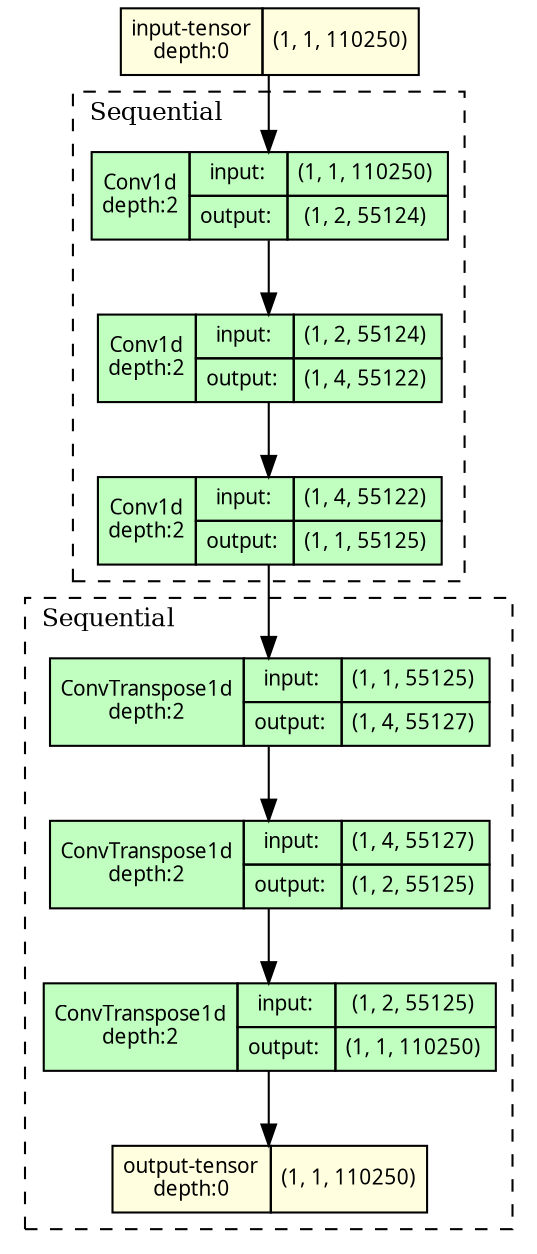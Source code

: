 strict digraph model {
	graph [ordering=in rankdir=TB size="12.0,12.0"]
	node [align=left fontname="Linux libertine" fontsize=10 height=0.2 margin=0 ranksep=0.1 shape=plaintext style=filled]
	edge [fontsize=10]
	0 [label=<
                    <TABLE BORDER="0" CELLBORDER="1"
                    CELLSPACING="0" CELLPADDING="4">
                        <TR><TD>input-tensor<BR/>depth:0</TD><TD>(1, 1, 110250)</TD></TR>
                    </TABLE>> fillcolor=lightyellow]
	subgraph cluster_2 {
		fontsize=12 label=Sequential labeljust=l style=dashed
		1 [label=<
                    <TABLE BORDER="0" CELLBORDER="1"
                    CELLSPACING="0" CELLPADDING="4">
                    <TR>
                        <TD ROWSPAN="2">Conv1d<BR/>depth:2</TD>
                        <TD COLSPAN="2">input:</TD>
                        <TD COLSPAN="2">(1, 1, 110250) </TD>
                    </TR>
                    <TR>
                        <TD COLSPAN="2">output: </TD>
                        <TD COLSPAN="2">(1, 2, 55124) </TD>
                    </TR>
                    </TABLE>> fillcolor=darkseagreen1]
		2 [label=<
                    <TABLE BORDER="0" CELLBORDER="1"
                    CELLSPACING="0" CELLPADDING="4">
                    <TR>
                        <TD ROWSPAN="2">Conv1d<BR/>depth:2</TD>
                        <TD COLSPAN="2">input:</TD>
                        <TD COLSPAN="2">(1, 2, 55124) </TD>
                    </TR>
                    <TR>
                        <TD COLSPAN="2">output: </TD>
                        <TD COLSPAN="2">(1, 4, 55122) </TD>
                    </TR>
                    </TABLE>> fillcolor=darkseagreen1]
		3 [label=<
                    <TABLE BORDER="0" CELLBORDER="1"
                    CELLSPACING="0" CELLPADDING="4">
                    <TR>
                        <TD ROWSPAN="2">Conv1d<BR/>depth:2</TD>
                        <TD COLSPAN="2">input:</TD>
                        <TD COLSPAN="2">(1, 4, 55122) </TD>
                    </TR>
                    <TR>
                        <TD COLSPAN="2">output: </TD>
                        <TD COLSPAN="2">(1, 1, 55125) </TD>
                    </TR>
                    </TABLE>> fillcolor=darkseagreen1]
	}
	subgraph cluster_3 {
		fontsize=12 label=Sequential labeljust=l style=dashed
		4 [label=<
                    <TABLE BORDER="0" CELLBORDER="1"
                    CELLSPACING="0" CELLPADDING="4">
                    <TR>
                        <TD ROWSPAN="2">ConvTranspose1d<BR/>depth:2</TD>
                        <TD COLSPAN="2">input:</TD>
                        <TD COLSPAN="2">(1, 1, 55125) </TD>
                    </TR>
                    <TR>
                        <TD COLSPAN="2">output: </TD>
                        <TD COLSPAN="2">(1, 4, 55127) </TD>
                    </TR>
                    </TABLE>> fillcolor=darkseagreen1]
		5 [label=<
                    <TABLE BORDER="0" CELLBORDER="1"
                    CELLSPACING="0" CELLPADDING="4">
                    <TR>
                        <TD ROWSPAN="2">ConvTranspose1d<BR/>depth:2</TD>
                        <TD COLSPAN="2">input:</TD>
                        <TD COLSPAN="2">(1, 4, 55127) </TD>
                    </TR>
                    <TR>
                        <TD COLSPAN="2">output: </TD>
                        <TD COLSPAN="2">(1, 2, 55125) </TD>
                    </TR>
                    </TABLE>> fillcolor=darkseagreen1]
		6 [label=<
                    <TABLE BORDER="0" CELLBORDER="1"
                    CELLSPACING="0" CELLPADDING="4">
                    <TR>
                        <TD ROWSPAN="2">ConvTranspose1d<BR/>depth:2</TD>
                        <TD COLSPAN="2">input:</TD>
                        <TD COLSPAN="2">(1, 2, 55125) </TD>
                    </TR>
                    <TR>
                        <TD COLSPAN="2">output: </TD>
                        <TD COLSPAN="2">(1, 1, 110250) </TD>
                    </TR>
                    </TABLE>> fillcolor=darkseagreen1]
		7 [label=<
                    <TABLE BORDER="0" CELLBORDER="1"
                    CELLSPACING="0" CELLPADDING="4">
                        <TR><TD>output-tensor<BR/>depth:0</TD><TD>(1, 1, 110250)</TD></TR>
                    </TABLE>> fillcolor=lightyellow]
	}
	0 -> 1
	1 -> 2
	2 -> 3
	3 -> 4
	4 -> 5
	5 -> 6
	6 -> 7
}
